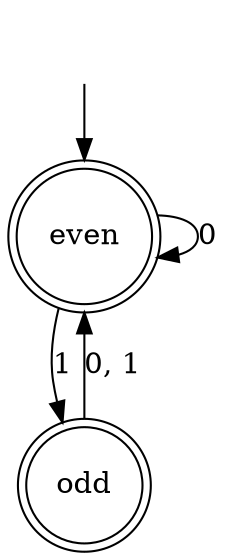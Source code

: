 digraph Automaton {

even [shape = doublecircle];

_nil [style = invis];

odd [shape = doublecircle];

_nil -> even;

even -> odd [label = "1"];

odd -> even [label = "0, 1"];

even -> even [label = "0"];

}
